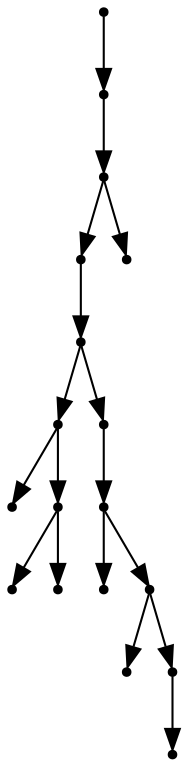 digraph {
  17 [shape=point];
  16 [shape=point];
  15 [shape=point];
  13 [shape=point];
  12 [shape=point];
  4 [shape=point];
  0 [shape=point];
  3 [shape=point];
  1 [shape=point];
  2 [shape=point];
  11 [shape=point];
  10 [shape=point];
  5 [shape=point];
  9 [shape=point];
  6 [shape=point];
  8 [shape=point];
  7 [shape=point];
  14 [shape=point];
17 -> 16;
16 -> 15;
15 -> 13;
13 -> 12;
12 -> 4;
4 -> 0;
4 -> 3;
3 -> 1;
3 -> 2;
12 -> 11;
11 -> 10;
10 -> 5;
10 -> 9;
9 -> 6;
9 -> 8;
8 -> 7;
15 -> 14;
}
